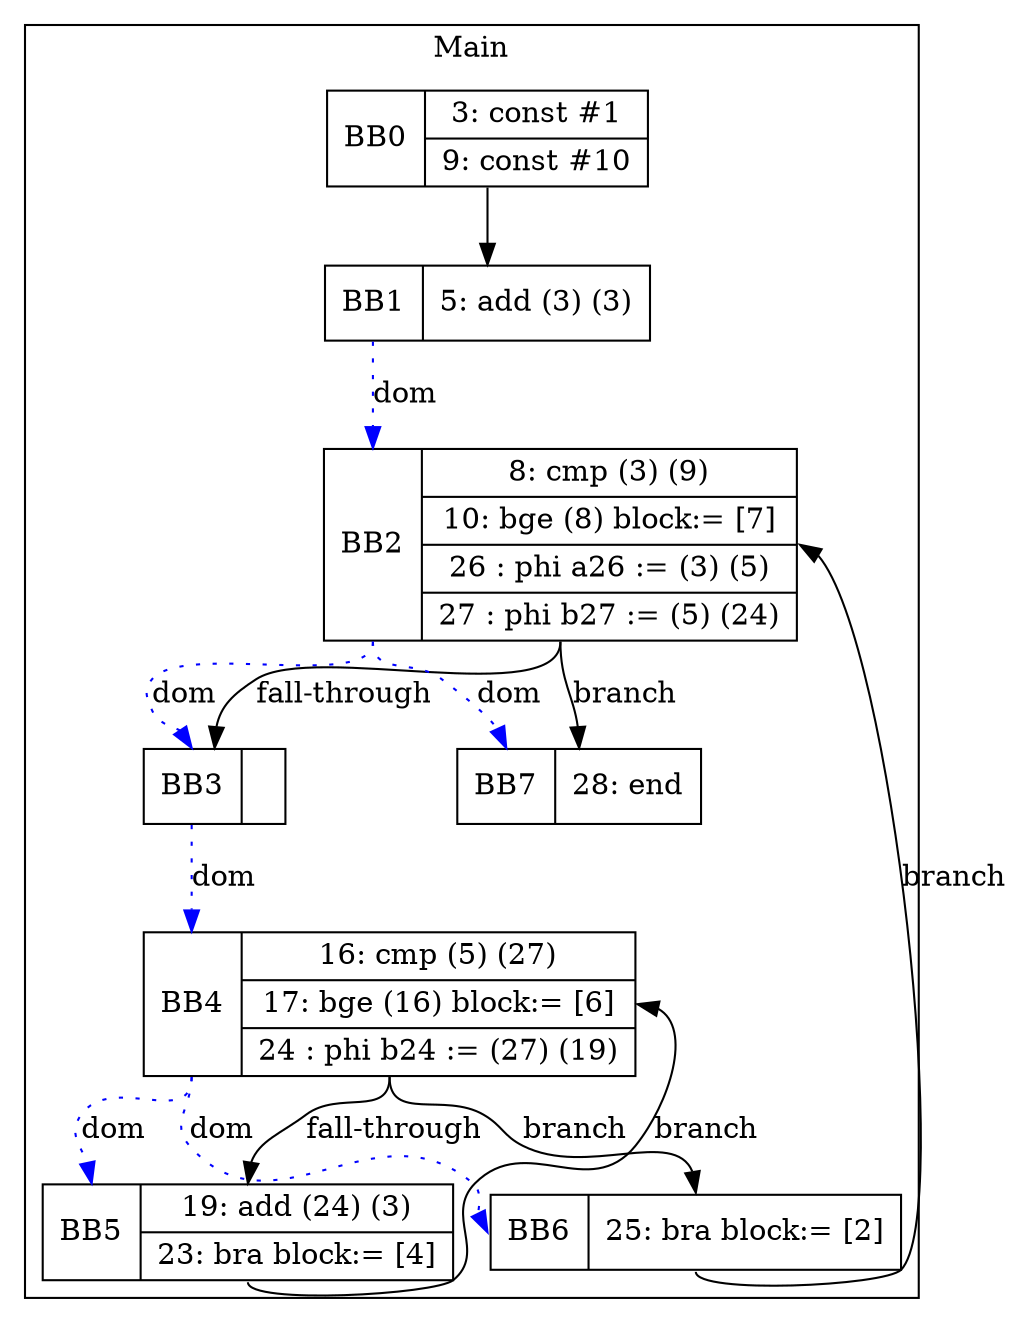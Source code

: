 digraph G {
node [shape=record];
subgraph cluster_main{
label = "Main";
BB0 [shape=record, label="<b>BB0|{3: const #1|9: const #10}"];
BB1 [shape=record, label="<b>BB1|{5: add (3) (3)}"];
BB2 [shape=record, label="<b>BB2|{8: cmp (3) (9)|10: bge (8) block:= [7]|26 : phi a26 := (3) (5)|27 : phi b27 := (5) (24)}"];
BB3 [shape=record, label="<b>BB3|}"];
BB4 [shape=record, label="<b>BB4|{16: cmp (5) (27)|17: bge (16) block:= [6]|24 : phi b24 := (27) (19)}"];
BB5 [shape=record, label="<b>BB5|{19: add (24) (3)|23: bra block:= [4]}"];
BB6 [shape=record, label="<b>BB6|{25: bra block:= [2]}"];
BB7 [shape=record, label="<b>BB7|{28: end}"];
}
BB0:s -> BB1:n ;
BB1:b -> BB2:b [color=blue, style=dotted, label="dom"];
BB3:b -> BB4:b [color=blue, style=dotted, label="dom"];
BB2:b -> BB7:b [color=blue, style=dotted, label="dom"];
BB4:b -> BB6:b [color=blue, style=dotted, label="dom"];
BB2:b -> BB3:b [color=blue, style=dotted, label="dom"];
BB4:b -> BB5:b [color=blue, style=dotted, label="dom"];
BB4:s -> BB6:n [label="branch"];
BB2:s -> BB7:n [label="branch"];
BB6:s -> BB2:e [label="branch"];
BB5:s -> BB4:e [label="branch"];
BB2:s -> BB3:n [label="fall-through"];
BB4:s -> BB5:n [label="fall-through"];
}
